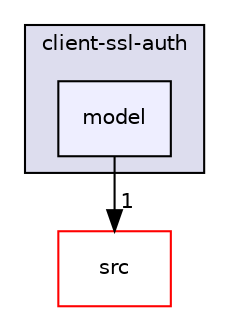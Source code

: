 digraph "wt-4.8.2/examples/feature/client-ssl-auth/model" {
  compound=true
  node [ fontsize="10", fontname="Helvetica"];
  edge [ labelfontsize="10", labelfontname="Helvetica"];
  subgraph clusterdir_2ba087c41c670d5910eb96494c9b943d {
    graph [ bgcolor="#ddddee", pencolor="black", label="client-ssl-auth" fontname="Helvetica", fontsize="10", URL="dir_2ba087c41c670d5910eb96494c9b943d.html"]
  dir_cc8857d43a79e59e63292349a0a6c4e2 [shape=box, label="model", style="filled", fillcolor="#eeeeff", pencolor="black", URL="dir_cc8857d43a79e59e63292349a0a6c4e2.html"];
  }
  dir_8c2075826d83665da24477cf5d507b72 [shape=box label="src" fillcolor="white" style="filled" color="red" URL="dir_8c2075826d83665da24477cf5d507b72.html"];
  dir_cc8857d43a79e59e63292349a0a6c4e2->dir_8c2075826d83665da24477cf5d507b72 [headlabel="1", labeldistance=1.5 headhref="dir_000306_000007.html"];
}
